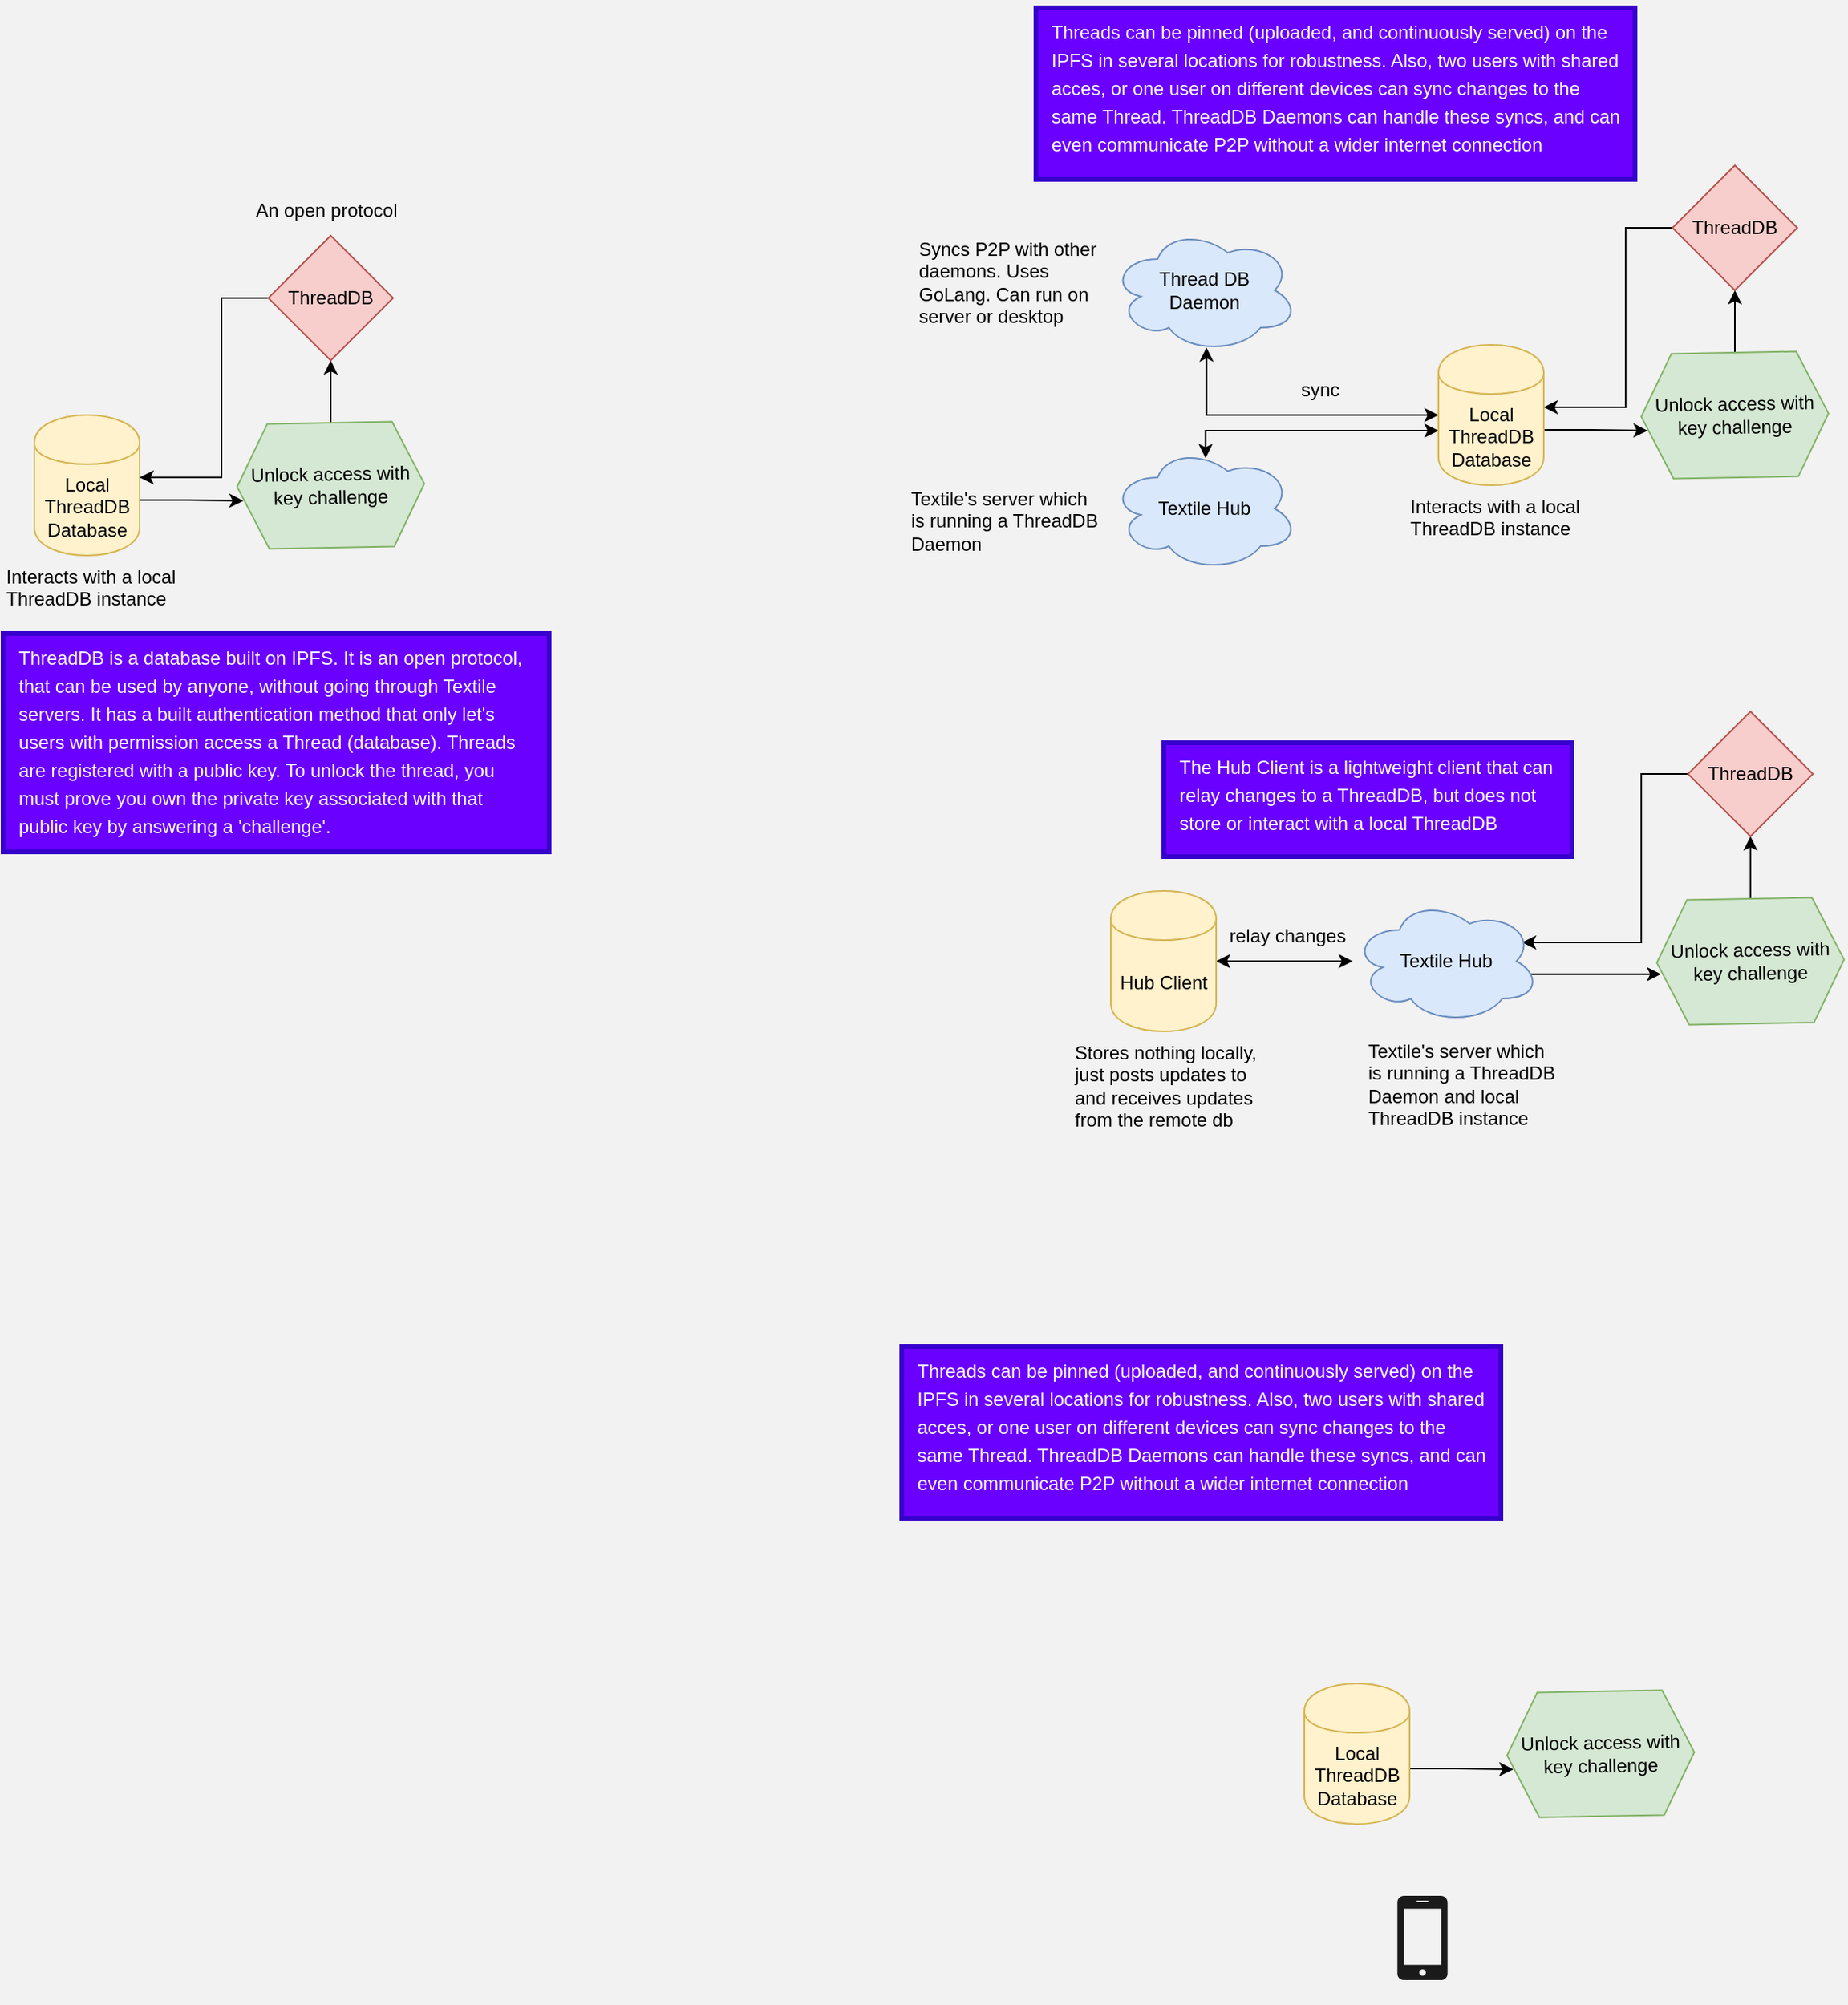 <mxfile version="13.4.6" type="github">
  <diagram id="RX6UZPpf96-W6T8WSHyz" name="Page-1">
    <mxGraphModel dx="1505" dy="440" grid="0" gridSize="10" guides="1" tooltips="1" connect="1" arrows="1" fold="1" page="1" pageScale="1" pageWidth="850" pageHeight="1100" background="#F2F2F2" math="0" shadow="0">
      <root>
        <mxCell id="0" />
        <mxCell id="1" parent="0" />
        <mxCell id="kO-SMWALJu-SpsKxp4or-15" style="edgeStyle=orthogonalEdgeStyle;rounded=0;orthogonalLoop=1;jettySize=auto;html=1;entryX=0.5;entryY=1;entryDx=0;entryDy=0;startArrow=none;startFill=0;" parent="1" source="kO-SMWALJu-SpsKxp4or-2" target="kO-SMWALJu-SpsKxp4or-9" edge="1">
          <mxGeometry relative="1" as="geometry" />
        </mxCell>
        <mxCell id="kO-SMWALJu-SpsKxp4or-2" value="&lt;div&gt;Unlock access with key challenge&lt;/div&gt;" style="shape=hexagon;perimeter=hexagonPerimeter2;whiteSpace=wrap;html=1;fixedSize=1;rotation=-1;fillColor=#d5e8d4;strokeColor=#82b366;" parent="1" vertex="1">
          <mxGeometry x="660" y="380" width="120" height="80" as="geometry" />
        </mxCell>
        <mxCell id="kO-SMWALJu-SpsKxp4or-16" style="edgeStyle=orthogonalEdgeStyle;rounded=0;orthogonalLoop=1;jettySize=auto;html=1;entryX=0.032;entryY=0.613;entryDx=0;entryDy=0;entryPerimeter=0;startArrow=none;startFill=0;exitX=0.997;exitY=0.606;exitDx=0;exitDy=0;exitPerimeter=0;" parent="1" source="EpeTJIBKWnpgla9w4W2G-5" target="kO-SMWALJu-SpsKxp4or-2" edge="1">
          <mxGeometry relative="1" as="geometry">
            <mxPoint x="620" y="430.019" as="sourcePoint" />
            <Array as="points">
              <mxPoint x="628" y="430" />
            </Array>
          </mxGeometry>
        </mxCell>
        <mxCell id="kO-SMWALJu-SpsKxp4or-18" style="edgeStyle=elbowEdgeStyle;rounded=0;orthogonalLoop=1;jettySize=auto;html=1;startArrow=none;startFill=0;elbow=vertical;strokeColor=none;" parent="1" source="EpeTJIBKWnpgla9w4W2G-5" edge="1">
          <mxGeometry relative="1" as="geometry">
            <Array as="points" />
            <mxPoint x="380" y="290" as="targetPoint" />
          </mxGeometry>
        </mxCell>
        <mxCell id="kO-SMWALJu-SpsKxp4or-21" style="edgeStyle=elbowEdgeStyle;rounded=0;orthogonalLoop=1;jettySize=auto;elbow=vertical;html=1;startArrow=classic;startFill=1;endArrow=classic;endFill=1;entryX=0;entryY=0.5;entryDx=0;entryDy=0;exitX=0.511;exitY=0.959;exitDx=0;exitDy=0;exitPerimeter=0;" parent="1" source="EpeTJIBKWnpgla9w4W2G-3" target="EpeTJIBKWnpgla9w4W2G-5" edge="1">
          <mxGeometry relative="1" as="geometry">
            <mxPoint x="510" y="420" as="targetPoint" />
            <Array as="points">
              <mxPoint x="460" y="420" />
              <mxPoint x="430" y="410" />
            </Array>
            <mxPoint x="380" y="370" as="sourcePoint" />
          </mxGeometry>
        </mxCell>
        <mxCell id="kO-SMWALJu-SpsKxp4or-22" style="edgeStyle=elbowEdgeStyle;rounded=0;orthogonalLoop=1;jettySize=auto;elbow=vertical;html=1;startArrow=classic;startFill=1;endArrow=classic;endFill=1;entryX=0;entryY=0.611;entryDx=0;entryDy=0;entryPerimeter=0;exitX=0.506;exitY=0.095;exitDx=0;exitDy=0;exitPerimeter=0;" parent="1" source="EpeTJIBKWnpgla9w4W2G-4" target="EpeTJIBKWnpgla9w4W2G-5" edge="1">
          <mxGeometry relative="1" as="geometry">
            <mxPoint x="500" y="430" as="targetPoint" />
            <Array as="points">
              <mxPoint x="460" y="430" />
            </Array>
            <mxPoint x="380" y="450" as="sourcePoint" />
          </mxGeometry>
        </mxCell>
        <mxCell id="kO-SMWALJu-SpsKxp4or-6" value="Textile&#39;s server which is running a ThreadDB Daemon" style="text;whiteSpace=wrap;html=1;" parent="1" vertex="1">
          <mxGeometry x="190" y="460" width="125" height="70" as="geometry" />
        </mxCell>
        <mxCell id="kO-SMWALJu-SpsKxp4or-7" value="&lt;div&gt;Syncs P2P with other daemons. Uses GoLang. Can run on server or desktop&lt;br&gt;&lt;/div&gt;" style="text;whiteSpace=wrap;html=1;" parent="1" vertex="1">
          <mxGeometry x="195" y="300" width="125" height="85" as="geometry" />
        </mxCell>
        <mxCell id="kO-SMWALJu-SpsKxp4or-17" style="edgeStyle=orthogonalEdgeStyle;rounded=0;orthogonalLoop=1;jettySize=auto;html=1;startArrow=none;startFill=0;" parent="1" source="kO-SMWALJu-SpsKxp4or-9" target="EpeTJIBKWnpgla9w4W2G-5" edge="1">
          <mxGeometry relative="1" as="geometry">
            <Array as="points">
              <mxPoint x="650" y="300" />
              <mxPoint x="650" y="415" />
            </Array>
            <mxPoint x="600" y="415" as="targetPoint" />
          </mxGeometry>
        </mxCell>
        <mxCell id="kO-SMWALJu-SpsKxp4or-9" value="&lt;div&gt;ThreadDB&lt;/div&gt;" style="rhombus;whiteSpace=wrap;html=1;fillColor=#f8cecc;strokeColor=#b85450;" parent="1" vertex="1">
          <mxGeometry x="680" y="260" width="80" height="80" as="geometry" />
        </mxCell>
        <mxCell id="kO-SMWALJu-SpsKxp4or-10" value="Interacts with a local ThreadDB instance" style="text;whiteSpace=wrap;html=1;" parent="1" vertex="1">
          <mxGeometry x="510" y="465" width="120" height="40" as="geometry" />
        </mxCell>
        <mxCell id="kO-SMWALJu-SpsKxp4or-24" value="sync" style="text;whiteSpace=wrap;html=1;" parent="1" vertex="1">
          <mxGeometry x="440" y="390" width="30" height="20" as="geometry" />
        </mxCell>
        <mxCell id="EpeTJIBKWnpgla9w4W2G-3" value="&lt;div&gt;Thread DB &lt;br&gt;&lt;/div&gt;&lt;div&gt;Daemon&lt;/div&gt;" style="ellipse;shape=cloud;whiteSpace=wrap;html=1;fillColor=#dae8fc;strokeColor=#6c8ebf;" parent="1" vertex="1">
          <mxGeometry x="320" y="300" width="120" height="80" as="geometry" />
        </mxCell>
        <mxCell id="EpeTJIBKWnpgla9w4W2G-4" value="&lt;div&gt;Textile Hub&lt;/div&gt;" style="ellipse;shape=cloud;whiteSpace=wrap;html=1;fillColor=#dae8fc;strokeColor=#6c8ebf;" parent="1" vertex="1">
          <mxGeometry x="320" y="440" width="120" height="80" as="geometry" />
        </mxCell>
        <mxCell id="EpeTJIBKWnpgla9w4W2G-5" value="&lt;div&gt;Local ThreadDB Database&lt;/div&gt;" style="shape=cylinder;whiteSpace=wrap;html=1;boundedLbl=1;backgroundOutline=1;fillColor=#fff2cc;strokeColor=#d6b656;" parent="1" vertex="1">
          <mxGeometry x="530" y="375" width="67.5" height="90" as="geometry" />
        </mxCell>
        <mxCell id="EpeTJIBKWnpgla9w4W2G-6" style="edgeStyle=elbowEdgeStyle;rounded=0;orthogonalLoop=1;jettySize=auto;html=1;startArrow=none;startFill=0;elbow=vertical;strokeColor=none;" parent="1" target="EpeTJIBKWnpgla9w4W2G-5" edge="1">
          <mxGeometry relative="1" as="geometry">
            <Array as="points">
              <mxPoint x="560" y="260" />
            </Array>
            <mxPoint x="560" y="400" as="sourcePoint" />
            <mxPoint x="380" y="290" as="targetPoint" />
          </mxGeometry>
        </mxCell>
        <mxCell id="EpeTJIBKWnpgla9w4W2G-9" style="edgeStyle=orthogonalEdgeStyle;rounded=0;orthogonalLoop=1;jettySize=auto;html=1;entryX=0.5;entryY=1;entryDx=0;entryDy=0;startArrow=none;startFill=0;" parent="1" source="EpeTJIBKWnpgla9w4W2G-10" target="EpeTJIBKWnpgla9w4W2G-14" edge="1">
          <mxGeometry relative="1" as="geometry" />
        </mxCell>
        <mxCell id="EpeTJIBKWnpgla9w4W2G-10" value="&lt;div&gt;Unlock access with key challenge&lt;/div&gt;" style="shape=hexagon;perimeter=hexagonPerimeter2;whiteSpace=wrap;html=1;fixedSize=1;rotation=-1;fillColor=#d5e8d4;strokeColor=#82b366;" parent="1" vertex="1">
          <mxGeometry x="-240" y="425" width="120" height="80" as="geometry" />
        </mxCell>
        <mxCell id="EpeTJIBKWnpgla9w4W2G-11" style="edgeStyle=orthogonalEdgeStyle;rounded=0;orthogonalLoop=1;jettySize=auto;html=1;entryX=0.032;entryY=0.613;entryDx=0;entryDy=0;entryPerimeter=0;startArrow=none;startFill=0;exitX=0.997;exitY=0.606;exitDx=0;exitDy=0;exitPerimeter=0;" parent="1" source="EpeTJIBKWnpgla9w4W2G-16" target="EpeTJIBKWnpgla9w4W2G-10" edge="1">
          <mxGeometry relative="1" as="geometry">
            <mxPoint x="-280" y="475.019" as="sourcePoint" />
            <Array as="points">
              <mxPoint x="-272" y="475" />
            </Array>
          </mxGeometry>
        </mxCell>
        <mxCell id="EpeTJIBKWnpgla9w4W2G-12" value="&lt;div&gt;An open protocol&lt;/div&gt;&lt;div&gt;&lt;br&gt;&lt;/div&gt;" style="text;whiteSpace=wrap;html=1;" parent="1" vertex="1">
          <mxGeometry x="-230" y="275" width="120" height="30" as="geometry" />
        </mxCell>
        <mxCell id="EpeTJIBKWnpgla9w4W2G-13" style="edgeStyle=orthogonalEdgeStyle;rounded=0;orthogonalLoop=1;jettySize=auto;html=1;startArrow=none;startFill=0;" parent="1" source="EpeTJIBKWnpgla9w4W2G-14" target="EpeTJIBKWnpgla9w4W2G-16" edge="1">
          <mxGeometry relative="1" as="geometry">
            <Array as="points">
              <mxPoint x="-250" y="345" />
              <mxPoint x="-250" y="460" />
            </Array>
            <mxPoint x="-300" y="460" as="targetPoint" />
          </mxGeometry>
        </mxCell>
        <mxCell id="EpeTJIBKWnpgla9w4W2G-14" value="&lt;div&gt;ThreadDB&lt;/div&gt;" style="rhombus;whiteSpace=wrap;html=1;fillColor=#f8cecc;strokeColor=#b85450;" parent="1" vertex="1">
          <mxGeometry x="-220" y="305" width="80" height="80" as="geometry" />
        </mxCell>
        <mxCell id="EpeTJIBKWnpgla9w4W2G-15" value="Interacts with a local ThreadDB instance" style="text;whiteSpace=wrap;html=1;" parent="1" vertex="1">
          <mxGeometry x="-390" y="510" width="120" height="40" as="geometry" />
        </mxCell>
        <mxCell id="EpeTJIBKWnpgla9w4W2G-16" value="&lt;div&gt;Local ThreadDB Database&lt;/div&gt;" style="shape=cylinder;whiteSpace=wrap;html=1;boundedLbl=1;backgroundOutline=1;fillColor=#fff2cc;strokeColor=#d6b656;" parent="1" vertex="1">
          <mxGeometry x="-370" y="420" width="67.5" height="90" as="geometry" />
        </mxCell>
        <mxCell id="EpeTJIBKWnpgla9w4W2G-17" style="edgeStyle=elbowEdgeStyle;rounded=0;orthogonalLoop=1;jettySize=auto;html=1;startArrow=none;startFill=0;elbow=vertical;strokeColor=none;" parent="1" target="EpeTJIBKWnpgla9w4W2G-16" edge="1">
          <mxGeometry relative="1" as="geometry">
            <Array as="points">
              <mxPoint x="-340" y="305" />
            </Array>
            <mxPoint x="-340" y="445" as="sourcePoint" />
            <mxPoint x="-520" y="335" as="targetPoint" />
          </mxGeometry>
        </mxCell>
        <mxCell id="EpeTJIBKWnpgla9w4W2G-18" style="edgeStyle=orthogonalEdgeStyle;rounded=0;orthogonalLoop=1;jettySize=auto;html=1;entryX=0.5;entryY=1;entryDx=0;entryDy=0;startArrow=none;startFill=0;" parent="1" source="EpeTJIBKWnpgla9w4W2G-19" target="EpeTJIBKWnpgla9w4W2G-28" edge="1">
          <mxGeometry relative="1" as="geometry" />
        </mxCell>
        <mxCell id="EpeTJIBKWnpgla9w4W2G-19" value="&lt;div&gt;Unlock access with key challenge&lt;/div&gt;" style="shape=hexagon;perimeter=hexagonPerimeter2;whiteSpace=wrap;html=1;fixedSize=1;rotation=-1;fillColor=#d5e8d4;strokeColor=#82b366;" parent="1" vertex="1">
          <mxGeometry x="670" y="730" width="120" height="80" as="geometry" />
        </mxCell>
        <mxCell id="EpeTJIBKWnpgla9w4W2G-20" style="edgeStyle=orthogonalEdgeStyle;rounded=0;orthogonalLoop=1;jettySize=auto;html=1;entryX=0.021;entryY=0.592;entryDx=0;entryDy=0;entryPerimeter=0;startArrow=none;startFill=0;exitX=0.947;exitY=0.605;exitDx=0;exitDy=0;exitPerimeter=0;" parent="1" source="EpeTJIBKWnpgla9w4W2G-32" target="EpeTJIBKWnpgla9w4W2G-19" edge="1">
          <mxGeometry relative="1" as="geometry">
            <mxPoint x="630" y="780.019" as="sourcePoint" />
            <Array as="points" />
          </mxGeometry>
        </mxCell>
        <mxCell id="EpeTJIBKWnpgla9w4W2G-21" style="edgeStyle=elbowEdgeStyle;rounded=0;orthogonalLoop=1;jettySize=auto;html=1;startArrow=none;startFill=0;elbow=vertical;strokeColor=none;" parent="1" source="EpeTJIBKWnpgla9w4W2G-33" edge="1">
          <mxGeometry relative="1" as="geometry">
            <Array as="points" />
            <mxPoint x="390" y="640" as="targetPoint" />
          </mxGeometry>
        </mxCell>
        <mxCell id="EpeTJIBKWnpgla9w4W2G-24" value="Textile&#39;s server which is running a ThreadDB Daemon and local ThreadDB instance" style="text;whiteSpace=wrap;html=1;" parent="1" vertex="1">
          <mxGeometry x="483" y="814" width="125" height="70" as="geometry" />
        </mxCell>
        <mxCell id="EpeTJIBKWnpgla9w4W2G-27" style="edgeStyle=orthogonalEdgeStyle;rounded=0;orthogonalLoop=1;jettySize=auto;html=1;startArrow=none;startFill=0;entryX=0.905;entryY=0.355;entryDx=0;entryDy=0;entryPerimeter=0;" parent="1" source="EpeTJIBKWnpgla9w4W2G-28" target="EpeTJIBKWnpgla9w4W2G-32" edge="1">
          <mxGeometry relative="1" as="geometry">
            <Array as="points">
              <mxPoint x="660" y="650" />
              <mxPoint x="660" y="758" />
              <mxPoint x="584" y="758" />
            </Array>
            <mxPoint x="610" y="765" as="targetPoint" />
          </mxGeometry>
        </mxCell>
        <mxCell id="EpeTJIBKWnpgla9w4W2G-28" value="&lt;div&gt;ThreadDB&lt;/div&gt;" style="rhombus;whiteSpace=wrap;html=1;fillColor=#f8cecc;strokeColor=#b85450;" parent="1" vertex="1">
          <mxGeometry x="690" y="610" width="80" height="80" as="geometry" />
        </mxCell>
        <mxCell id="EpeTJIBKWnpgla9w4W2G-29" value="Stores nothing locally, just posts updates to and receives updates from  the remote db " style="text;whiteSpace=wrap;html=1;" parent="1" vertex="1">
          <mxGeometry x="295" y="815" width="120" height="75" as="geometry" />
        </mxCell>
        <mxCell id="EpeTJIBKWnpgla9w4W2G-30" value="relay changes" style="text;whiteSpace=wrap;html=1;" parent="1" vertex="1">
          <mxGeometry x="394" y="740" width="80" height="20" as="geometry" />
        </mxCell>
        <mxCell id="EpeTJIBKWnpgla9w4W2G-32" value="&lt;div&gt;Textile Hub&lt;/div&gt;" style="ellipse;shape=cloud;whiteSpace=wrap;html=1;fillColor=#dae8fc;strokeColor=#6c8ebf;" parent="1" vertex="1">
          <mxGeometry x="475" y="730" width="120" height="80" as="geometry" />
        </mxCell>
        <mxCell id="EpeTJIBKWnpgla9w4W2G-36" style="edgeStyle=orthogonalEdgeStyle;rounded=0;orthogonalLoop=1;jettySize=auto;html=1;startArrow=classic;startFill=1;endArrow=classic;endFill=1;" parent="1" source="EpeTJIBKWnpgla9w4W2G-33" target="EpeTJIBKWnpgla9w4W2G-32" edge="1">
          <mxGeometry relative="1" as="geometry" />
        </mxCell>
        <mxCell id="EpeTJIBKWnpgla9w4W2G-33" value="Hub Client" style="shape=cylinder;whiteSpace=wrap;html=1;boundedLbl=1;backgroundOutline=1;fillColor=#fff2cc;strokeColor=#d6b656;" parent="1" vertex="1">
          <mxGeometry x="320" y="725" width="67.5" height="90" as="geometry" />
        </mxCell>
        <mxCell id="EpeTJIBKWnpgla9w4W2G-34" style="edgeStyle=elbowEdgeStyle;rounded=0;orthogonalLoop=1;jettySize=auto;html=1;startArrow=none;startFill=0;elbow=vertical;strokeColor=none;" parent="1" target="EpeTJIBKWnpgla9w4W2G-33" edge="1">
          <mxGeometry relative="1" as="geometry">
            <Array as="points">
              <mxPoint x="570" y="610" />
            </Array>
            <mxPoint x="570" y="750" as="sourcePoint" />
            <mxPoint x="390" y="640" as="targetPoint" />
          </mxGeometry>
        </mxCell>
        <mxCell id="cNQVmxcZQS4HhnxyCYWw-1" value="&lt;p style=&quot;line-height: 150%&quot;&gt;ThreadDB is a database built on IPFS. It is an open protocol, that can be used by anyone, without going through Textile servers. It has a built authentication method that only let&#39;s users with permission access a Thread (database). Threads are registered with a public key. To unlock the thread, you must prove you own the private key associated with that public key by answering a &#39;challenge&#39;.&lt;/p&gt;" style="text;whiteSpace=wrap;html=1;labelBackgroundColor=none;rounded=0;spacingTop=-10;fillColor=#6a00ff;strokeColor=#3700CC;fontColor=#ffffff;spacingBottom=0;spacing=0;spacingLeft=10;spacingRight=10;strokeWidth=3;" parent="1" vertex="1">
          <mxGeometry x="-390" y="560" width="350" height="140" as="geometry" />
        </mxCell>
        <mxCell id="cNQVmxcZQS4HhnxyCYWw-2" value="&lt;p style=&quot;line-height: 150%&quot;&gt;Threads can be pinned (uploaded, and continuously served) on the IPFS in several locations for robustness. Also, two users with shared acces, or one user on different devices can sync changes to the same Thread. ThreadDB Daemons can handle these syncs, and can even communicate P2P without a wider internet connection&lt;/p&gt;" style="text;whiteSpace=wrap;html=1;labelBackgroundColor=none;rounded=0;spacingTop=-10;strokeColor=#3700CC;fontColor=#ffffff;spacingBottom=0;spacing=0;fillColor=#6a00ff;strokeWidth=3;spacingLeft=10;spacingRight=10;" parent="1" vertex="1">
          <mxGeometry x="272" y="159" width="384" height="110" as="geometry" />
        </mxCell>
        <mxCell id="cNQVmxcZQS4HhnxyCYWw-3" value="&lt;p style=&quot;line-height: 150%&quot;&gt;The Hub Client is a lightweight client that can relay changes to a ThreadDB, but does not store or interact with a local ThreadDB&lt;br&gt;&lt;/p&gt;" style="text;whiteSpace=wrap;html=1;labelBackgroundColor=none;rounded=0;spacingTop=-10;fillColor=#6a00ff;strokeColor=#3700CC;fontColor=#ffffff;spacingBottom=0;spacing=0;spacingLeft=10;spacingRight=10;strokeWidth=3;" parent="1" vertex="1">
          <mxGeometry x="354" y="630" width="261.5" height="73" as="geometry" />
        </mxCell>
        <mxCell id="UKQBPoLMub0h7d_fiWwn-2" value="&lt;div&gt;Unlock access with key challenge&lt;/div&gt;" style="shape=hexagon;perimeter=hexagonPerimeter2;whiteSpace=wrap;html=1;fixedSize=1;rotation=-1;fillColor=#d5e8d4;strokeColor=#82b366;" vertex="1" parent="1">
          <mxGeometry x="574" y="1238" width="120" height="80" as="geometry" />
        </mxCell>
        <mxCell id="UKQBPoLMub0h7d_fiWwn-3" style="edgeStyle=orthogonalEdgeStyle;rounded=0;orthogonalLoop=1;jettySize=auto;html=1;entryX=0.032;entryY=0.613;entryDx=0;entryDy=0;entryPerimeter=0;startArrow=none;startFill=0;exitX=0.997;exitY=0.606;exitDx=0;exitDy=0;exitPerimeter=0;" edge="1" parent="1" source="UKQBPoLMub0h7d_fiWwn-6" target="UKQBPoLMub0h7d_fiWwn-2">
          <mxGeometry relative="1" as="geometry">
            <mxPoint x="534" y="1288.019" as="sourcePoint" />
            <Array as="points">
              <mxPoint x="542" y="1288" />
            </Array>
          </mxGeometry>
        </mxCell>
        <mxCell id="UKQBPoLMub0h7d_fiWwn-6" value="&lt;div&gt;Local ThreadDB Database&lt;/div&gt;" style="shape=cylinder;whiteSpace=wrap;html=1;boundedLbl=1;backgroundOutline=1;fillColor=#fff2cc;strokeColor=#d6b656;" vertex="1" parent="1">
          <mxGeometry x="444" y="1233" width="67.5" height="90" as="geometry" />
        </mxCell>
        <mxCell id="UKQBPoLMub0h7d_fiWwn-7" style="edgeStyle=elbowEdgeStyle;rounded=0;orthogonalLoop=1;jettySize=auto;html=1;startArrow=none;startFill=0;elbow=vertical;strokeColor=none;" edge="1" parent="1" target="UKQBPoLMub0h7d_fiWwn-6">
          <mxGeometry relative="1" as="geometry">
            <Array as="points">
              <mxPoint x="474" y="1118" />
            </Array>
            <mxPoint x="474" y="1258" as="sourcePoint" />
            <mxPoint x="294" y="1148" as="targetPoint" />
          </mxGeometry>
        </mxCell>
        <mxCell id="UKQBPoLMub0h7d_fiWwn-8" value="&lt;p style=&quot;line-height: 150%&quot;&gt;Threads can be pinned (uploaded, and continuously served) on the IPFS in several locations for robustness. Also, two users with shared acces, or one user on different devices can sync changes to the same Thread. ThreadDB Daemons can handle these syncs, and can even communicate P2P without a wider internet connection&lt;/p&gt;" style="text;whiteSpace=wrap;html=1;labelBackgroundColor=none;rounded=0;spacingTop=-10;strokeColor=#3700CC;fontColor=#ffffff;spacingBottom=0;spacing=0;fillColor=#6a00ff;strokeWidth=3;spacingLeft=10;spacingRight=10;" vertex="1" parent="1">
          <mxGeometry x="186" y="1017" width="384" height="110" as="geometry" />
        </mxCell>
        <mxCell id="UKQBPoLMub0h7d_fiWwn-9" value="" style="shape=image;html=1;verticalAlign=top;verticalLabelPosition=bottom;labelBackgroundColor=#ffffff;imageAspect=0;aspect=fixed;image=https://cdn0.iconfinder.com/data/icons/octicons/1024/browser-128.png" vertex="1" parent="1">
          <mxGeometry x="419.68" y="1359" width="74" height="74" as="geometry" />
        </mxCell>
        <mxCell id="UKQBPoLMub0h7d_fiWwn-10" value="" style="pointerEvents=1;shadow=0;dashed=0;html=1;strokeColor=none;labelPosition=center;verticalLabelPosition=bottom;verticalAlign=top;outlineConnect=0;align=center;shape=mxgraph.office.devices.cell_phone_iphone_standalone;fillColor=#1A1A1A;" vertex="1" parent="1">
          <mxGeometry x="503.68" y="1369" width="32.14" height="54" as="geometry" />
        </mxCell>
        <mxCell id="UKQBPoLMub0h7d_fiWwn-11" value="" style="shape=image;html=1;verticalAlign=top;verticalLabelPosition=bottom;labelBackgroundColor=#ffffff;imageAspect=0;aspect=fixed;image=https://cdn3.iconfinder.com/data/icons/technology-mix/200/Technology_Mix_-_Final-29-128.png;fillColor=#1A1A1A;" vertex="1" parent="1">
          <mxGeometry x="612" y="1363" width="75" height="75" as="geometry" />
        </mxCell>
      </root>
    </mxGraphModel>
  </diagram>
</mxfile>

